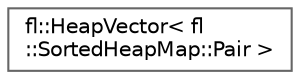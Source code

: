 digraph "Graphical Class Hierarchy"
{
 // LATEX_PDF_SIZE
  bgcolor="transparent";
  edge [fontname=Helvetica,fontsize=10,labelfontname=Helvetica,labelfontsize=10];
  node [fontname=Helvetica,fontsize=10,shape=box,height=0.2,width=0.4];
  rankdir="LR";
  Node0 [id="Node000000",label="fl::HeapVector\< fl\l::SortedHeapMap::Pair \>",height=0.2,width=0.4,color="grey40", fillcolor="white", style="filled",URL="$db/ddd/classfl_1_1_heap_vector.html",tooltip=" "];
}
